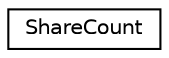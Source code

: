 digraph "Graphical Class Hierarchy"
{
 // LATEX_PDF_SIZE
  edge [fontname="Helvetica",fontsize="10",labelfontname="Helvetica",labelfontsize="10"];
  node [fontname="Helvetica",fontsize="10",shape=record];
  rankdir="LR";
  Node0 [label="ShareCount",height=0.2,width=0.4,color="black", fillcolor="white", style="filled",URL="$class_share_count.html",tooltip=" "];
}
